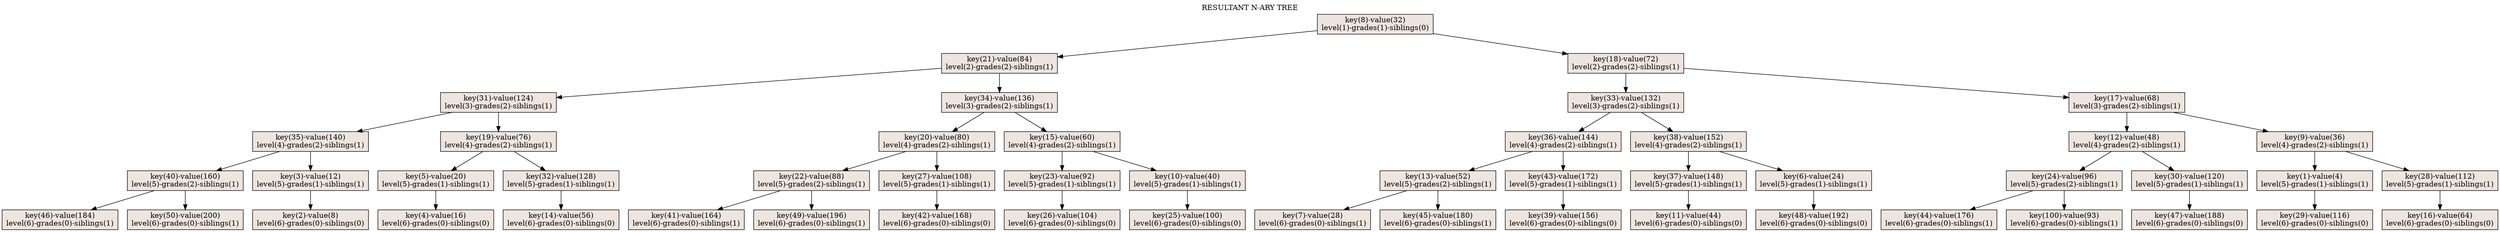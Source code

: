digraph grafica{
labelloc="t";label ="RESULTANT N-ARY TREE
"rankdir=TB;
node [shape = record, style=filled, fillcolor=seashell2];
nodo8 [ label ="key(8)-value(32)\nlevel(1)-grades(1)-siblings(0)"];
nodo21 [ label ="key(21)-value(84)\nlevel(2)-grades(2)-siblings(1)"];
nodo31 [ label ="key(31)-value(124)\nlevel(3)-grades(2)-siblings(1)"];
nodo35 [ label ="key(35)-value(140)\nlevel(4)-grades(2)-siblings(1)"];
nodo40 [ label ="key(40)-value(160)\nlevel(5)-grades(2)-siblings(1)"];
nodo46 [ label ="key(46)-value(184)\nlevel(6)-grades(0)-siblings(1)"];
nodo40->nodo46
nodo50 [ label ="key(50)-value(200)\nlevel(6)-grades(0)-siblings(1)"];
nodo40->nodo50
nodo35->nodo40
nodo3 [ label ="key(3)-value(12)\nlevel(5)-grades(1)-siblings(1)"];
nodo2 [ label ="key(2)-value(8)\nlevel(6)-grades(0)-siblings(0)"];
nodo3->nodo2
nodo35->nodo3
nodo31->nodo35
nodo19 [ label ="key(19)-value(76)\nlevel(4)-grades(2)-siblings(1)"];
nodo5 [ label ="key(5)-value(20)\nlevel(5)-grades(1)-siblings(1)"];
nodo4 [ label ="key(4)-value(16)\nlevel(6)-grades(0)-siblings(0)"];
nodo5->nodo4
nodo19->nodo5
nodo32 [ label ="key(32)-value(128)\nlevel(5)-grades(1)-siblings(1)"];
nodo14 [ label ="key(14)-value(56)\nlevel(6)-grades(0)-siblings(0)"];
nodo32->nodo14
nodo19->nodo32
nodo31->nodo19
nodo21->nodo31
nodo34 [ label ="key(34)-value(136)\nlevel(3)-grades(2)-siblings(1)"];
nodo20 [ label ="key(20)-value(80)\nlevel(4)-grades(2)-siblings(1)"];
nodo22 [ label ="key(22)-value(88)\nlevel(5)-grades(2)-siblings(1)"];
nodo41 [ label ="key(41)-value(164)\nlevel(6)-grades(0)-siblings(1)"];
nodo22->nodo41
nodo49 [ label ="key(49)-value(196)\nlevel(6)-grades(0)-siblings(1)"];
nodo22->nodo49
nodo20->nodo22
nodo27 [ label ="key(27)-value(108)\nlevel(5)-grades(1)-siblings(1)"];
nodo42 [ label ="key(42)-value(168)\nlevel(6)-grades(0)-siblings(0)"];
nodo27->nodo42
nodo20->nodo27
nodo34->nodo20
nodo15 [ label ="key(15)-value(60)\nlevel(4)-grades(2)-siblings(1)"];
nodo23 [ label ="key(23)-value(92)\nlevel(5)-grades(1)-siblings(1)"];
nodo26 [ label ="key(26)-value(104)\nlevel(6)-grades(0)-siblings(0)"];
nodo23->nodo26
nodo15->nodo23
nodo10 [ label ="key(10)-value(40)\nlevel(5)-grades(1)-siblings(1)"];
nodo25 [ label ="key(25)-value(100)\nlevel(6)-grades(0)-siblings(0)"];
nodo10->nodo25
nodo15->nodo10
nodo34->nodo15
nodo21->nodo34
nodo8->nodo21
nodo18 [ label ="key(18)-value(72)\nlevel(2)-grades(2)-siblings(1)"];
nodo33 [ label ="key(33)-value(132)\nlevel(3)-grades(2)-siblings(1)"];
nodo36 [ label ="key(36)-value(144)\nlevel(4)-grades(2)-siblings(1)"];
nodo13 [ label ="key(13)-value(52)\nlevel(5)-grades(2)-siblings(1)"];
nodo7 [ label ="key(7)-value(28)\nlevel(6)-grades(0)-siblings(1)"];
nodo13->nodo7
nodo45 [ label ="key(45)-value(180)\nlevel(6)-grades(0)-siblings(1)"];
nodo13->nodo45
nodo36->nodo13
nodo43 [ label ="key(43)-value(172)\nlevel(5)-grades(1)-siblings(1)"];
nodo39 [ label ="key(39)-value(156)\nlevel(6)-grades(0)-siblings(0)"];
nodo43->nodo39
nodo36->nodo43
nodo33->nodo36
nodo38 [ label ="key(38)-value(152)\nlevel(4)-grades(2)-siblings(1)"];
nodo37 [ label ="key(37)-value(148)\nlevel(5)-grades(1)-siblings(1)"];
nodo11 [ label ="key(11)-value(44)\nlevel(6)-grades(0)-siblings(0)"];
nodo37->nodo11
nodo38->nodo37
nodo6 [ label ="key(6)-value(24)\nlevel(5)-grades(1)-siblings(1)"];
nodo48 [ label ="key(48)-value(192)\nlevel(6)-grades(0)-siblings(0)"];
nodo6->nodo48
nodo38->nodo6
nodo33->nodo38
nodo18->nodo33
nodo17 [ label ="key(17)-value(68)\nlevel(3)-grades(2)-siblings(1)"];
nodo12 [ label ="key(12)-value(48)\nlevel(4)-grades(2)-siblings(1)"];
nodo24 [ label ="key(24)-value(96)\nlevel(5)-grades(2)-siblings(1)"];
nodo44 [ label ="key(44)-value(176)\nlevel(6)-grades(0)-siblings(1)"];
nodo24->nodo44
nodo100 [ label ="key(100)-value(93)\nlevel(6)-grades(0)-siblings(1)"];
nodo24->nodo100
nodo12->nodo24
nodo30 [ label ="key(30)-value(120)\nlevel(5)-grades(1)-siblings(1)"];
nodo47 [ label ="key(47)-value(188)\nlevel(6)-grades(0)-siblings(0)"];
nodo30->nodo47
nodo12->nodo30
nodo17->nodo12
nodo9 [ label ="key(9)-value(36)\nlevel(4)-grades(2)-siblings(1)"];
nodo1 [ label ="key(1)-value(4)\nlevel(5)-grades(1)-siblings(1)"];
nodo29 [ label ="key(29)-value(116)\nlevel(6)-grades(0)-siblings(0)"];
nodo1->nodo29
nodo9->nodo1
nodo28 [ label ="key(28)-value(112)\nlevel(5)-grades(1)-siblings(1)"];
nodo16 [ label ="key(16)-value(64)\nlevel(6)-grades(0)-siblings(0)"];
nodo28->nodo16
nodo9->nodo28
nodo17->nodo9
nodo18->nodo17
nodo8->nodo18
}
